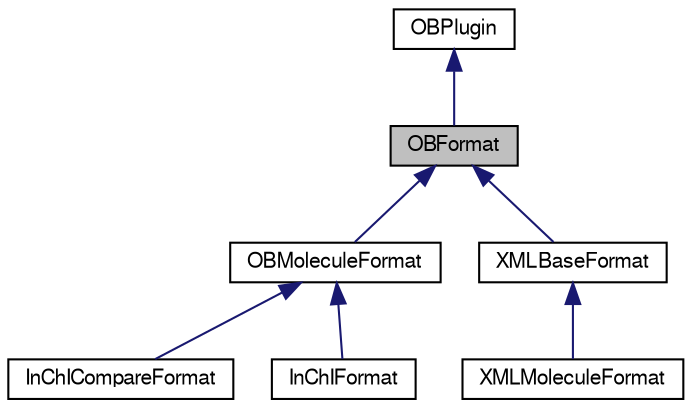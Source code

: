 digraph G
{
  edge [fontname="FreeSans",fontsize="10",labelfontname="FreeSans",labelfontsize="10"];
  node [fontname="FreeSans",fontsize="10",shape=record];
  Node1 [label="OBFormat",height=0.2,width=0.4,color="black", fillcolor="grey75", style="filled" fontcolor="black"];
  Node2 -> Node1 [dir=back,color="midnightblue",fontsize="10",style="solid",fontname="FreeSans"];
  Node2 [label="OBPlugin",height=0.2,width=0.4,color="black", fillcolor="white", style="filled",URL="$classOpenBabel_1_1OBPlugin.shtml",tooltip="Base class for all types of dynamic classes discovered at runtime."];
  Node1 -> Node3 [dir=back,color="midnightblue",fontsize="10",style="solid",fontname="FreeSans"];
  Node3 [label="OBMoleculeFormat",height=0.2,width=0.4,color="black", fillcolor="white", style="filled",URL="$classOpenBabel_1_1OBMoleculeFormat.shtml",tooltip="An OBFormat convenience subclass for conversion to/from OBMol data."];
  Node3 -> Node4 [dir=back,color="midnightblue",fontsize="10",style="solid",fontname="FreeSans"];
  Node4 [label="InChICompareFormat",height=0.2,width=0.4,color="black", fillcolor="white", style="filled",URL="$classOpenBabel_1_1InChICompareFormat.shtml"];
  Node3 -> Node5 [dir=back,color="midnightblue",fontsize="10",style="solid",fontname="FreeSans"];
  Node5 [label="InChIFormat",height=0.2,width=0.4,color="black", fillcolor="white", style="filled",URL="$classOpenBabel_1_1InChIFormat.shtml"];
  Node1 -> Node6 [dir=back,color="midnightblue",fontsize="10",style="solid",fontname="FreeSans"];
  Node6 [label="XMLBaseFormat",height=0.2,width=0.4,color="black", fillcolor="white", style="filled",URL="$classOpenBabel_1_1XMLBaseFormat.shtml",tooltip="Abstract class containing common functionality for XML formats."];
  Node6 -> Node7 [dir=back,color="midnightblue",fontsize="10",style="solid",fontname="FreeSans"];
  Node7 [label="XMLMoleculeFormat",height=0.2,width=0.4,color="black", fillcolor="white", style="filled",URL="$classOpenBabel_1_1XMLMoleculeFormat.shtml",tooltip="Abstract class for XML formats which represent molecules."];
}
